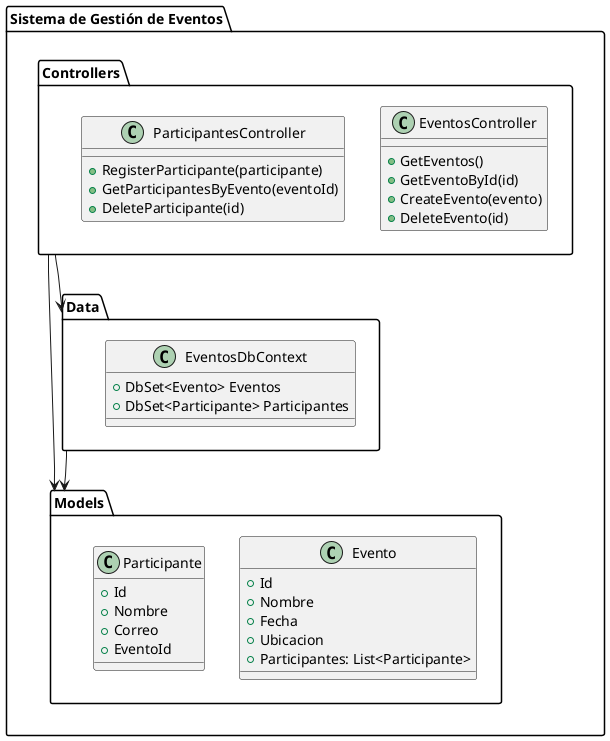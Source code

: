 @startuml

package "Sistema de Gestión de Eventos" {

  package Controllers {
    class "EventosController" {
      + GetEventos()
      + GetEventoById(id)
      + CreateEvento(evento)
      + DeleteEvento(id)
    }

    class "ParticipantesController" {
      + RegisterParticipante(participante)
      + GetParticipantesByEvento(eventoId)
      + DeleteParticipante(id)
    }
  }

  package Models {
    class "Evento" {
      + Id
      + Nombre
      + Fecha
      + Ubicacion
      + Participantes: List<Participante>
    }

    class "Participante" {
      + Id
      + Nombre
      + Correo
      + EventoId
    }
  }

  package Data {
    class "EventosDbContext" {
      + DbSet<Evento> Eventos
      + DbSet<Participante> Participantes
    }
  }

  Controllers --> Data
  Controllers --> Models
  Data --> Models

}

@enduml
